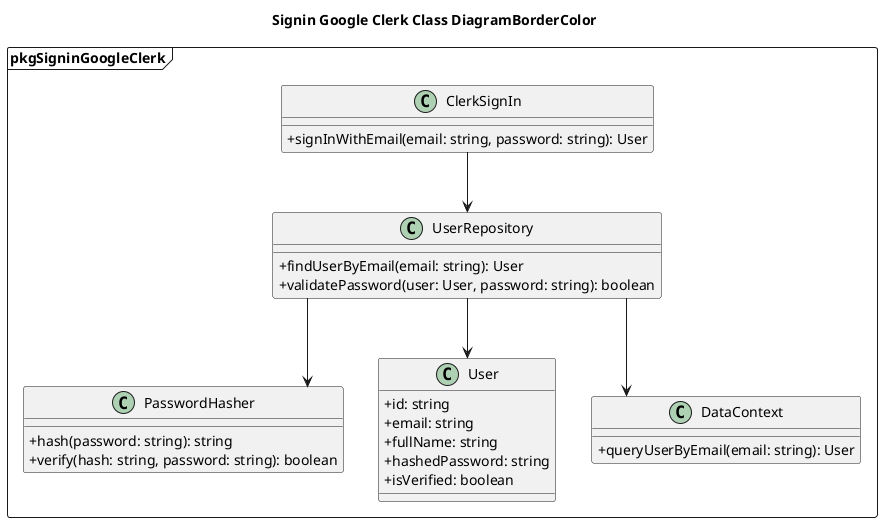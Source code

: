 @startuml SigninByEmailClerk
Title Signin Google Clerk Class DiagramBorderColor
skinparam classAttributeIconSize 0
skinparam linetype ortho
' Lớp chính xử lý sign-in
package pkgSigninGoogleClerk <<Frame>>{
    class ClerkSignIn {
    + signInWithEmail(email: string, password: string): User
    }

    class UserRepository {
    + findUserByEmail(email: string): User
    + validatePassword(user: User, password: string): boolean
    }

    class PasswordHasher {
    + hash(password: string): string
    + verify(hash: string, password: string): boolean
    }

    class User {
    + id: string
    + email: string
    + fullName: string
    + hashedPassword: string
    + isVerified: boolean
    }

    class DataContext {
    + queryUserByEmail(email: string): User
    }

    ' Relationships
    ClerkSignIn --> UserRepository
    UserRepository --> PasswordHasher
    UserRepository --> User
    UserRepository --> DataContext
}
@enduml
